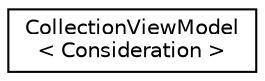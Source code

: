 digraph "Graphical Class Hierarchy"
{
 // LATEX_PDF_SIZE
  edge [fontname="Helvetica",fontsize="10",labelfontname="Helvetica",labelfontsize="10"];
  node [fontname="Helvetica",fontsize="10",shape=record];
  rankdir="LR";
  Node0 [label="CollectionViewModel\l\< Consideration \>",height=0.2,width=0.4,color="black", fillcolor="white", style="filled",URL="$class_collection_view_model.html",tooltip=" "];
}
